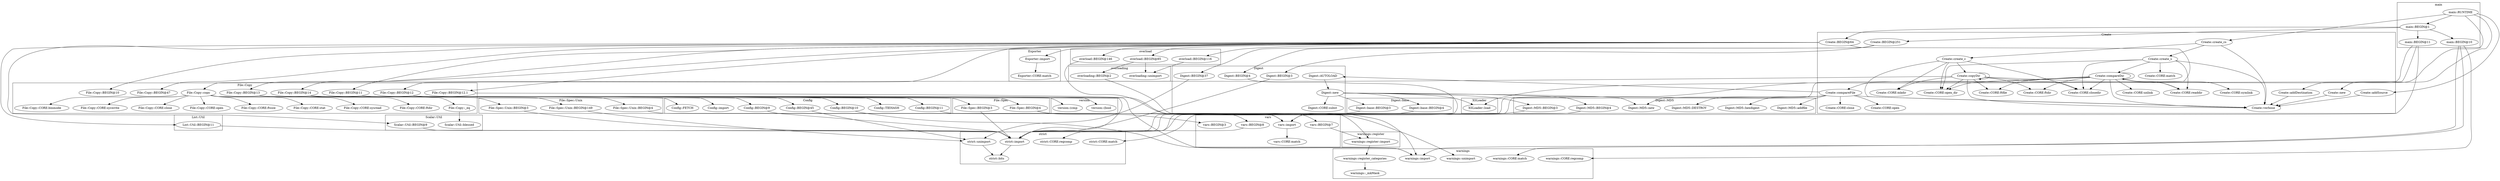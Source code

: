 digraph {
graph [overlap=false]
subgraph cluster_Scalar_Util {
	label="Scalar::Util";
	"Scalar::Util::BEGIN@9";
	"Scalar::Util::blessed";
}
subgraph cluster_XSLoader {
	label="XSLoader";
	"XSLoader::load";
}
subgraph cluster_File_Spec {
	label="File::Spec";
	"File::Spec::BEGIN@4";
	"File::Spec::BEGIN@3";
}
subgraph cluster_Config {
	label="Config";
	"Config::BEGIN@11";
	"Config::TIEHASH";
	"Config::BEGIN@45";
	"Config::BEGIN@10";
	"Config::BEGIN@9";
	"Config::import";
	"Config::FETCH";
}
subgraph cluster_File_Spec_Unix {
	label="File::Spec::Unix";
	"File::Spec::Unix::BEGIN@4";
	"File::Spec::Unix::BEGIN@3";
	"File::Spec::Unix::BEGIN@149";
}
subgraph cluster_List_Util {
	label="List::Util";
	"List::Util::BEGIN@11";
}
subgraph cluster_Digest {
	label="Digest";
	"Digest::BEGIN@4";
	"Digest::new";
	"Digest::BEGIN@3";
	"Digest::AUTOLOAD";
	"Digest::BEGIN@37";
	"Digest::CORE:subst";
}
subgraph cluster_Digest_MD5 {
	label="Digest::MD5";
	"Digest::MD5::addfile";
	"Digest::MD5::hexdigest";
	"Digest::MD5::BEGIN@3";
	"Digest::MD5::new";
	"Digest::MD5::DESTROY";
	"Digest::MD5::BEGIN@4";
}
subgraph cluster_warnings {
	label="warnings";
	"warnings::unimport";
	"warnings::CORE:regcomp";
	"warnings::register_categories";
	"warnings::_mkMask";
	"warnings::CORE:match";
	"warnings::import";
}
subgraph cluster_File_Copy {
	label="File::Copy";
	"File::Copy::BEGIN@13";
	"File::Copy::copy";
	"File::Copy::BEGIN@12";
	"File::Copy::BEGIN@10";
	"File::Copy::BEGIN@11";
	"File::Copy::CORE:binmode";
	"File::Copy::BEGIN@47";
	"File::Copy::CORE:syswrite";
	"File::Copy::BEGIN@14";
	"File::Copy::CORE:close";
	"File::Copy::CORE:open";
	"File::Copy::CORE:ftsize";
	"File::Copy::CORE:stat";
	"File::Copy::CORE:sysread";
	"File::Copy::CORE:ftdir";
	"File::Copy::BEGIN@12.1";
	"File::Copy::_eq";
}
subgraph cluster_version {
	label="version";
	"version::(bool";
	"version::(cmp";
}
subgraph cluster_Digest_base {
	label="Digest::base";
	"Digest::base::BEGIN@3";
	"Digest::base::BEGIN@4";
}
subgraph cluster_overload {
	label="overload";
	"overload::BEGIN@116";
	"overload::BEGIN@146";
	"overload::BEGIN@85";
}
subgraph cluster_vars {
	label="vars";
	"vars::BEGIN@3";
	"vars::BEGIN@8";
	"vars::import";
	"vars::CORE:match";
	"vars::BEGIN@7";
}
subgraph cluster_Create {
	label="Create";
	"Create::compareDir";
	"Create::CORE:match";
	"Create::CORE:mkdir";
	"Create::addDestination";
	"Create::CORE:ftfile";
	"Create::create_c";
	"Create::CORE:ftdir";
	"Create::verbose";
	"Create::CORE:open_dir";
	"Create::BEGIN@251";
	"Create::copyDir";
	"Create::compareFile";
	"Create::new";
	"Create::BEGIN@64";
	"Create::CORE:readdir";
	"Create::CORE:unlink";
	"Create::CORE:open";
	"Create::create_s";
	"Create::CORE:closedir";
	"Create::CORE:close";
	"Create::create_cs";
	"Create::CORE:symlink";
	"Create::addSource";
}
subgraph cluster_overloading {
	label="overloading";
	"overloading::BEGIN@2";
	"overloading::unimport";
}
subgraph cluster_Exporter {
	label="Exporter";
	"Exporter::import";
	"Exporter::CORE:match";
}
subgraph cluster_main {
	label="main";
	"main::BEGIN@10";
	"main::BEGIN@1";
	"main::RUNTIME";
	"main::BEGIN@11";
}
subgraph cluster_strict {
	label="strict";
	"strict::import";
	"strict::CORE:regcomp";
	"strict::unimport";
	"strict::bits";
	"strict::CORE:match";
}
subgraph cluster_warnings_register {
	label="warnings::register";
	"warnings::register::import";
}
"main::RUNTIME" -> "Create::addDestination";
"Create::compareDir" -> "Create::CORE:ftfile";
"Create::copyDir" -> "Create::CORE:ftfile";
"Create::create_cs" -> "Create::create_c";
"Create::compareFile" -> "Digest::AUTOLOAD";
"Create::compareFile" -> "Digest::MD5::DESTROY";
"File::Copy::BEGIN@13" -> "File::Spec::Unix::BEGIN@149";
"Create::compareFile" -> "Digest::MD5::hexdigest";
"Create::BEGIN@251" -> "Digest::BEGIN@4";
"File::Copy::BEGIN@14" -> "Config::BEGIN@10";
"Create::BEGIN@64" -> "File::Copy::BEGIN@47";
"main::BEGIN@11" -> "strict::CORE:match";
"Create::create_c" -> "Create::copyDir";
"Create::copyDir" -> "Create::copyDir";
"File::Copy::copy" -> "File::Copy::CORE:close";
"File::Copy::copy" -> "File::Copy::CORE:open";
"Create::compareDir" -> "Create::CORE:readdir";
"Create::create_s" -> "Create::CORE:readdir";
"Create::copyDir" -> "Create::CORE:readdir";
"Exporter::import" -> "Exporter::CORE:match";
"File::Copy::copy" -> "File::Copy::CORE:sysread";
"strict::import" -> "strict::bits";
"strict::unimport" -> "strict::bits";
"Create::BEGIN@64" -> "overload::BEGIN@85";
"File::Copy::BEGIN@12.1" -> "warnings::unimport";
"Create::BEGIN@64" -> "Exporter::import";
"Create::compareFile" -> "Digest::MD5::addfile";
"Create::compareFile" -> "Create::CORE:open";
"File::Copy::copy" -> "File::Copy::_eq";
"Digest::new" -> "Digest::CORE:subst";
"main::RUNTIME" -> "Create::addSource";
"overload::BEGIN@116" -> "overloading::unimport";
"overload::BEGIN@85" -> "overloading::unimport";
"Create::create_s" -> "Create::CORE:match";
"Create::BEGIN@64" -> "File::Copy::BEGIN@13";
"Config::BEGIN@45" -> "strict::unimport";
"Digest::BEGIN@37" -> "strict::unimport";
"File::Spec::Unix::BEGIN@149" -> "strict::unimport";
"main::BEGIN@10" -> "warnings::CORE:match";
"main::BEGIN@11" -> "strict::CORE:regcomp";
"File::Copy::copy" -> "File::Copy::CORE:syswrite";
"Create::compareDir" -> "Create::compareFile";
"Create::BEGIN@64" -> "List::Util::BEGIN@11";
"main::RUNTIME" -> "Create::new";
"warnings::register_categories" -> "warnings::_mkMask";
"warnings::register::import" -> "warnings::register_categories";
"File::Copy::BEGIN@14" -> "version::(bool";
"File::Copy::copy" -> "File::Copy::CORE:ftdir";
"main::BEGIN@10" -> "warnings::import";
"Config::BEGIN@10" -> "warnings::import";
"File::Copy::BEGIN@12" -> "warnings::import";
"overloading::BEGIN@2" -> "warnings::import";
"File::Copy::BEGIN@14" -> "Config::BEGIN@11";
"Create::compareDir" -> "Create::CORE:unlink";
"Digest::new" -> "Digest::base::BEGIN@3";
"Create::compareDir" -> "Create::CORE:closedir";
"Create::create_s" -> "Create::CORE:closedir";
"Create::create_c" -> "Create::CORE:closedir";
"Create::copyDir" -> "Create::CORE:closedir";
"Create::compareDir" -> "Create::compareDir";
"Create::create_s" -> "Create::compareDir";
"File::Copy::BEGIN@14" -> "Config::BEGIN@45";
"File::Copy::BEGIN@14" -> "Config::TIEHASH";
"Digest::AUTOLOAD" -> "Digest::new";
"Digest::new" -> "Digest::base::BEGIN@4";
"Create::compareFile" -> "Digest::MD5::new";
"Digest::new" -> "Digest::MD5::new";
"File::Copy::BEGIN@14" -> "Config::import";
"Create::compareDir" -> "Create::CORE:ftdir";
"Create::copyDir" -> "Create::CORE:ftdir";
"File::Spec::BEGIN@4" -> "vars::BEGIN@8";
"Create::BEGIN@64" -> "File::Copy::BEGIN@11";
"File::Copy::BEGIN@14" -> "Config::BEGIN@9";
"File::Copy::BEGIN@13" -> "File::Spec::Unix::BEGIN@3";
"File::Copy::_eq" -> "Scalar::Util::blessed";
"Create::compareDir" -> "Create::CORE:open_dir";
"Create::create_s" -> "Create::CORE:open_dir";
"Create::create_c" -> "Create::CORE:open_dir";
"Create::copyDir" -> "Create::CORE:open_dir";
"Create::BEGIN@64" -> "File::Copy::BEGIN@14";
"File::Copy::copy" -> "File::Copy::CORE:stat";
"main::BEGIN@1" -> "Create::BEGIN@64";
"Config::BEGIN@11" -> "vars::import";
"Digest::BEGIN@4" -> "vars::import";
"File::Spec::BEGIN@4" -> "vars::import";
"File::Spec::Unix::BEGIN@4" -> "vars::import";
"Digest::base::BEGIN@4" -> "vars::import";
"Digest::MD5::BEGIN@4" -> "vars::import";
"Create::BEGIN@64" -> "overload::BEGIN@116";
"File::Copy::BEGIN@14" -> "version::(cmp";
"Create::create_cs" -> "Create::create_s";
"vars::import" -> "vars::CORE:match";
"main::RUNTIME" -> "Create::create_cs";
"Create::compareFile" -> "Create::CORE:close";
"Create::compareDir" -> "Create::CORE:symlink";
"main::BEGIN@1" -> "main::BEGIN@10";
"Create::BEGIN@64" -> "Scalar::Util::BEGIN@9";
"Create::create_c" -> "Create::CORE:mkdir";
"Create::copyDir" -> "Create::CORE:mkdir";
"Create::copyDir" -> "File::Copy::copy";
"Create::BEGIN@64" -> "File::Copy::BEGIN@12";
"Create::BEGIN@251" -> "Digest::BEGIN@37";
"File::Copy::BEGIN@13" -> "File::Spec::BEGIN@3";
"Create::BEGIN@64" -> "File::Copy::BEGIN@10";
"File::Spec::BEGIN@4" -> "vars::BEGIN@3";
"Create::compareDir" -> "Create::verbose";
"Create::compareFile" -> "Create::verbose";
"Create::addDestination" -> "Create::verbose";
"Create::new" -> "Create::verbose";
"Create::create_c" -> "Create::verbose";
"Create::create_s" -> "Create::verbose";
"Create::create_cs" -> "Create::verbose";
"Create::addSource" -> "Create::verbose";
"Create::copyDir" -> "Create::verbose";
"File::Copy::copy" -> "File::Copy::CORE:binmode";
"Digest::new" -> "XSLoader::load";
"Create::BEGIN@64" -> "XSLoader::load";
"File::Copy::copy" -> "Config::FETCH";
"main::BEGIN@1" -> "Create::BEGIN@251";
"Digest::new" -> "Digest::MD5::BEGIN@4";
"File::Copy::copy" -> "File::Copy::CORE:ftsize";
"Digest::new" -> "Digest::MD5::BEGIN@3";
"main::RUNTIME" -> "main::BEGIN@1";
"Create::BEGIN@64" -> "overload::BEGIN@146";
"Create::BEGIN@64" -> "File::Copy::BEGIN@12.1";
"main::BEGIN@10" -> "warnings::CORE:regcomp";
"File::Copy::BEGIN@13" -> "File::Spec::BEGIN@4";
"List::Util::BEGIN@11" -> "strict::import";
"Scalar::Util::BEGIN@9" -> "strict::import";
"Digest::MD5::BEGIN@3" -> "strict::import";
"File::Spec::BEGIN@3" -> "strict::import";
"vars::BEGIN@8" -> "strict::import";
"File::Copy::BEGIN@11" -> "strict::import";
"Config::BEGIN@9" -> "strict::import";
"Digest::base::BEGIN@3" -> "strict::import";
"Digest::BEGIN@3" -> "strict::import";
"File::Spec::Unix::BEGIN@3" -> "strict::import";
"main::BEGIN@11" -> "strict::import";
"File::Copy::BEGIN@13" -> "File::Spec::Unix::BEGIN@4";
"File::Spec::BEGIN@4" -> "vars::BEGIN@7";
"overload::BEGIN@85" -> "overloading::BEGIN@2";
"Create::BEGIN@251" -> "Digest::BEGIN@3";
"overload::BEGIN@146" -> "warnings::register::import";
"vars::BEGIN@7" -> "warnings::register::import";
"main::BEGIN@1" -> "main::BEGIN@11";
}
